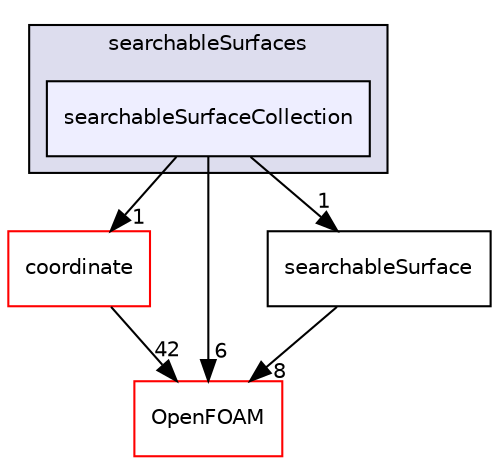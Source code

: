 digraph "src/meshTools/searchableSurfaces/searchableSurfaceCollection" {
  bgcolor=transparent;
  compound=true
  node [ fontsize="10", fontname="Helvetica"];
  edge [ labelfontsize="10", labelfontname="Helvetica"];
  subgraph clusterdir_fdba7555f757b9c8126275cbaccc3a14 {
    graph [ bgcolor="#ddddee", pencolor="black", label="searchableSurfaces" fontname="Helvetica", fontsize="10", URL="dir_fdba7555f757b9c8126275cbaccc3a14.html"]
  dir_d821aa219549a650992f35c436d46f0f [shape=box, label="searchableSurfaceCollection", style="filled", fillcolor="#eeeeff", pencolor="black", URL="dir_d821aa219549a650992f35c436d46f0f.html"];
  }
  dir_fcae8e4034cfc581908ed167c302db30 [shape=box label="coordinate" color="red" URL="dir_fcae8e4034cfc581908ed167c302db30.html"];
  dir_c5473ff19b20e6ec4dfe5c310b3778a8 [shape=box label="OpenFOAM" color="red" URL="dir_c5473ff19b20e6ec4dfe5c310b3778a8.html"];
  dir_2c0c1e46bbc9d953f93a672220dabf55 [shape=box label="searchableSurface" URL="dir_2c0c1e46bbc9d953f93a672220dabf55.html"];
  dir_fcae8e4034cfc581908ed167c302db30->dir_c5473ff19b20e6ec4dfe5c310b3778a8 [headlabel="42", labeldistance=1.5 headhref="dir_001990_002151.html"];
  dir_d821aa219549a650992f35c436d46f0f->dir_fcae8e4034cfc581908ed167c302db30 [headlabel="1", labeldistance=1.5 headhref="dir_002045_001990.html"];
  dir_d821aa219549a650992f35c436d46f0f->dir_c5473ff19b20e6ec4dfe5c310b3778a8 [headlabel="6", labeldistance=1.5 headhref="dir_002045_002151.html"];
  dir_d821aa219549a650992f35c436d46f0f->dir_2c0c1e46bbc9d953f93a672220dabf55 [headlabel="1", labeldistance=1.5 headhref="dir_002045_002044.html"];
  dir_2c0c1e46bbc9d953f93a672220dabf55->dir_c5473ff19b20e6ec4dfe5c310b3778a8 [headlabel="8", labeldistance=1.5 headhref="dir_002044_002151.html"];
}
